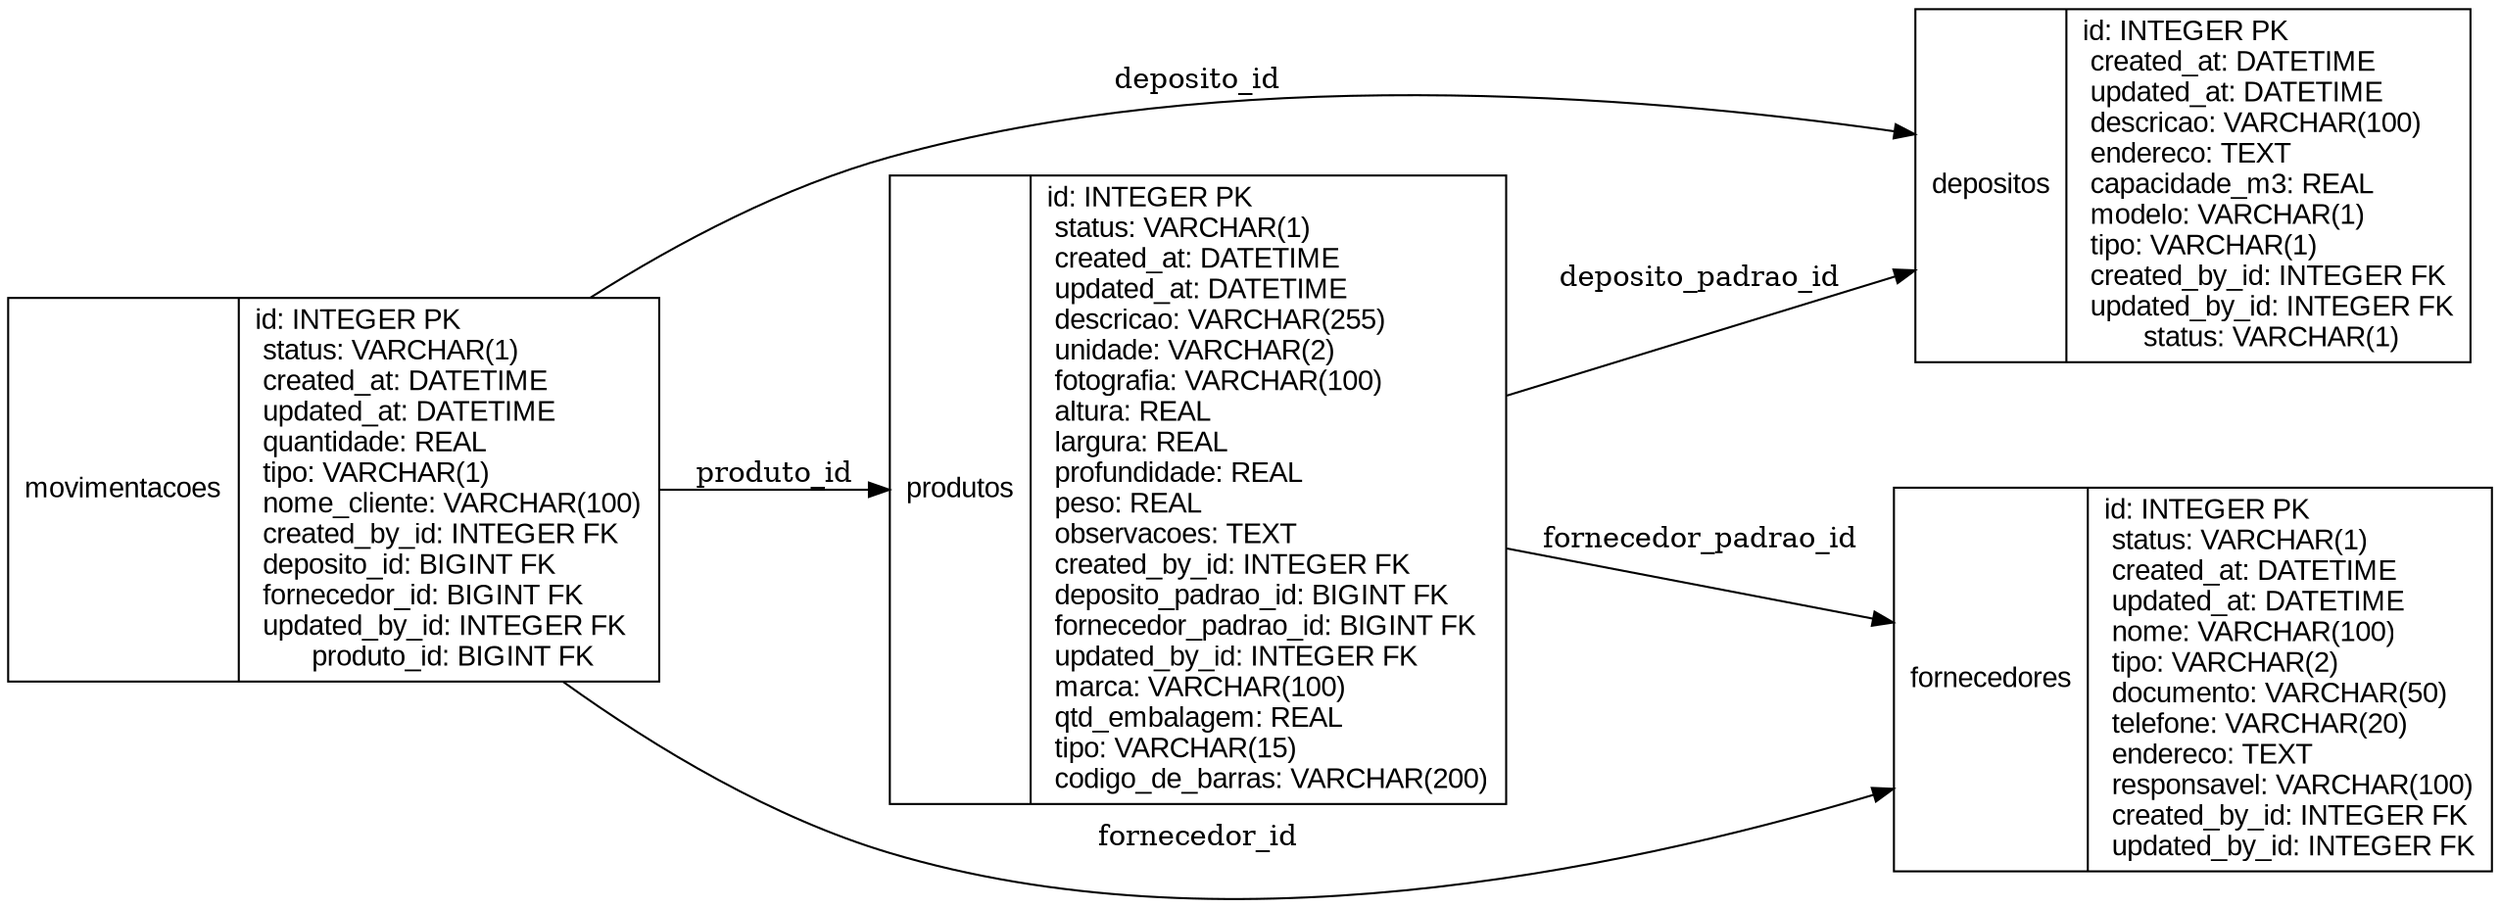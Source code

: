 digraph MER {
    rankdir=LR;
    node [shape=record, fontname="Arial"];

    depositos [label="{depositos|
        id: INTEGER PK\l
        created_at: DATETIME\l
        updated_at: DATETIME\l
        descricao: VARCHAR(100)\l
        endereco: TEXT\l
        capacidade_m3: REAL\l
        modelo: VARCHAR(1)\l
        tipo: VARCHAR(1)\l
        created_by_id: INTEGER FK\l
        updated_by_id: INTEGER FK\l
        status: VARCHAR(1)
    }"];

    fornecedores [label="{fornecedores|
        id: INTEGER PK\l
        status: VARCHAR(1)\l
        created_at: DATETIME\l
        updated_at: DATETIME\l
        nome: VARCHAR(100)\l
        tipo: VARCHAR(2)\l
        documento: VARCHAR(50)\l
        telefone: VARCHAR(20)\l
        endereco: TEXT\l
        responsavel: VARCHAR(100)\l
        created_by_id: INTEGER FK\l
        updated_by_id: INTEGER FK
    }"];

    produtos [label="{produtos|
        id: INTEGER PK\l
        status: VARCHAR(1)\l
        created_at: DATETIME\l
        updated_at: DATETIME\l
        descricao: VARCHAR(255)\l
        unidade: VARCHAR(2)\l
        fotografia: VARCHAR(100)\l
        altura: REAL\l
        largura: REAL\l
        profundidade: REAL\l
        peso: REAL\l
        observacoes: TEXT\l
        created_by_id: INTEGER FK\l
        deposito_padrao_id: BIGINT FK\l
        fornecedor_padrao_id: BIGINT FK\l
        updated_by_id: INTEGER FK\l
        marca: VARCHAR(100)\l
        qtd_embalagem: REAL\l
        tipo: VARCHAR(15)\l
        codigo_de_barras: VARCHAR(200)
    }"];

    movimentacoes [label="{movimentacoes|
        id: INTEGER PK\l
        status: VARCHAR(1)\l
        created_at: DATETIME\l
        updated_at: DATETIME\l
        quantidade: REAL\l
        tipo: VARCHAR(1)\l
        nome_cliente: VARCHAR(100)\l
        created_by_id: INTEGER FK\l
        deposito_id: BIGINT FK\l
        fornecedor_id: BIGINT FK\l
        updated_by_id: INTEGER FK\l
        produto_id: BIGINT FK
    }"];

    // Relationships
    produtos -> depositos [label="deposito_padrao_id"];
    produtos -> fornecedores [label="fornecedor_padrao_id"];
    movimentacoes -> depositos [label="deposito_id"];
    movimentacoes -> fornecedores [label="fornecedor_id"];
    movimentacoes -> produtos [label="produto_id"];
}